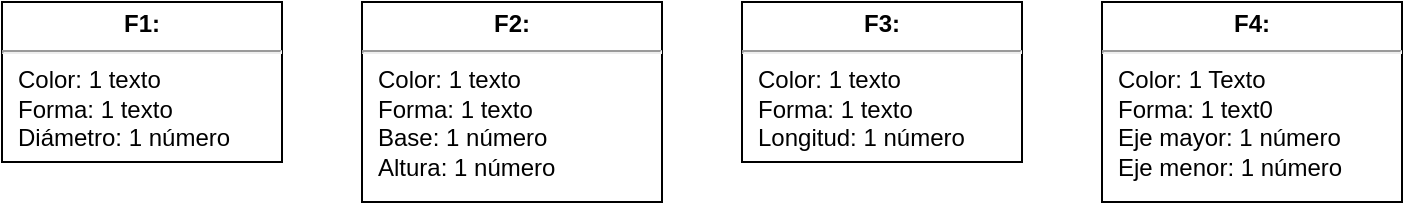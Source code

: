 <mxfile>
    <diagram id="osjvPppNyLrmpEX8UjQP" name="Page-1">
        <mxGraphModel dx="809" dy="436" grid="1" gridSize="10" guides="1" tooltips="1" connect="1" arrows="1" fold="1" page="1" pageScale="1" pageWidth="827" pageHeight="1169" math="0" shadow="0">
            <root>
                <mxCell id="0"/>
                <mxCell id="1" parent="0"/>
                <mxCell id="2" value="&lt;p style=&quot;margin:0px;margin-top:4px;text-align:center;&quot;&gt;&lt;b style=&quot;background-color: initial;&quot;&gt;F1:&lt;/b&gt;&lt;br&gt;&lt;/p&gt;&lt;hr&gt;&lt;p style=&quot;margin: 0px 0px 0px 8px;&quot;&gt;Color: 1 texto&lt;br&gt;Forma: 1 texto&lt;/p&gt;&lt;p style=&quot;margin: 0px 0px 0px 8px;&quot;&gt;Diámetro: 1 número&lt;/p&gt;" style="verticalAlign=top;align=left;overflow=fill;fontSize=12;fontFamily=Helvetica;html=1;" parent="1" vertex="1">
                    <mxGeometry x="50" y="400" width="140" height="80" as="geometry"/>
                </mxCell>
                <mxCell id="3" value="&lt;p style=&quot;margin:0px;margin-top:4px;text-align:center;&quot;&gt;&lt;b style=&quot;background-color: initial;&quot;&gt;F2:&lt;/b&gt;&lt;br&gt;&lt;/p&gt;&lt;hr&gt;&lt;p style=&quot;margin: 0px 0px 0px 8px;&quot;&gt;Color: 1 texto&lt;br&gt;Forma: 1 texto&lt;/p&gt;&lt;p style=&quot;margin: 0px 0px 0px 8px;&quot;&gt;Base: 1 número&lt;/p&gt;&lt;p style=&quot;margin: 0px 0px 0px 8px;&quot;&gt;Altura: 1 número&lt;/p&gt;&lt;p style=&quot;margin: 0px 0px 0px 8px;&quot;&gt;&lt;br&gt;&lt;/p&gt;&lt;p style=&quot;margin: 0px 0px 0px 8px;&quot;&gt;&lt;br&gt;&lt;/p&gt;" style="verticalAlign=top;align=left;overflow=fill;fontSize=12;fontFamily=Helvetica;html=1;" parent="1" vertex="1">
                    <mxGeometry x="230" y="400" width="150" height="100" as="geometry"/>
                </mxCell>
                <mxCell id="4" value="&lt;p style=&quot;margin:0px;margin-top:4px;text-align:center;&quot;&gt;&lt;b style=&quot;background-color: initial;&quot;&gt;F3:&lt;/b&gt;&lt;br&gt;&lt;/p&gt;&lt;hr&gt;&lt;p style=&quot;margin: 0px 0px 0px 8px;&quot;&gt;Color: 1 texto&lt;br&gt;Forma: 1 texto&lt;/p&gt;&lt;p style=&quot;margin: 0px 0px 0px 8px;&quot;&gt;Longitud: 1 número&lt;/p&gt;" style="verticalAlign=top;align=left;overflow=fill;fontSize=12;fontFamily=Helvetica;html=1;" parent="1" vertex="1">
                    <mxGeometry x="420" y="400" width="140" height="80" as="geometry"/>
                </mxCell>
                <mxCell id="5" value="&lt;p style=&quot;margin:0px;margin-top:4px;text-align:center;&quot;&gt;&lt;b style=&quot;background-color: initial;&quot;&gt;F4:&lt;/b&gt;&lt;br&gt;&lt;/p&gt;&lt;hr&gt;&lt;p style=&quot;margin: 0px 0px 0px 8px;&quot;&gt;Color: 1 Texto&lt;br&gt;Forma: 1 text0&lt;/p&gt;&lt;p style=&quot;margin: 0px 0px 0px 8px;&quot;&gt;Eje mayor: 1 número&lt;/p&gt;&lt;p style=&quot;margin: 0px 0px 0px 8px;&quot;&gt;Eje menor: 1 número&lt;/p&gt;&lt;p style=&quot;margin: 0px 0px 0px 8px;&quot;&gt;&lt;br&gt;&lt;/p&gt;&lt;p style=&quot;margin: 0px 0px 0px 8px;&quot;&gt;&lt;br&gt;&lt;/p&gt;" style="verticalAlign=top;align=left;overflow=fill;fontSize=12;fontFamily=Helvetica;html=1;" parent="1" vertex="1">
                    <mxGeometry x="600" y="400" width="150" height="100" as="geometry"/>
                </mxCell>
            </root>
        </mxGraphModel>
    </diagram>
</mxfile>
